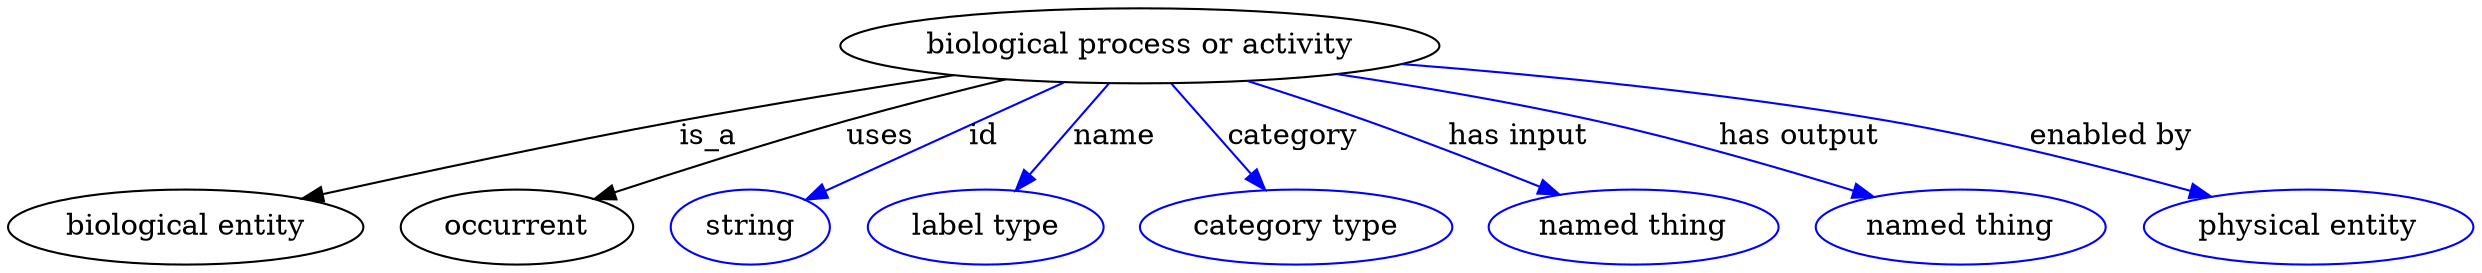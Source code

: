 digraph {
	graph [bb="0,0,965.64,123"];
	node [label="\N"];
	"biological process or activity"	 [height=0.5,
		label="biological process or activity",
		pos="446.24,105",
		width=3.1414];
	"biological entity"	 [height=0.5,
		pos="68.244,18",
		width=1.8957];
	"biological process or activity" -> "biological entity"	 [label=is_a,
		lp="277.24,61.5",
		pos="e,115.67,30.995 372.92,91.278 340.19,84.91 301.19,76.99 266.24,69 218.55,58.097 164.82,44.152 125.38,33.601"];
	occurrent	 [height=0.5,
		pos="198.24,18",
		width=1.2277];
	"biological process or activity" -> occurrent	 [label=uses,
		lp="344.24,61.5",
		pos="e,230,30.681 393.54,89.053 374.18,83.014 352.14,75.921 332.24,69 300.84,58.074 265.72,44.663 239.31,34.336"];
	id	 [color=blue,
		height=0.5,
		label=string,
		pos="291.24,18",
		width=0.84854];
	"biological process or activity" -> id	 [color=blue,
		label=id,
		lp="383.74,61.5",
		pos="e,313.66,30.579 415.25,87.603 388.38,72.522 349.68,50.797 322.68,35.644",
		style=solid];
	name	 [color=blue,
		height=0.5,
		label="label type",
		pos="385.24,18",
		width=1.2638];
	"biological process or activity" -> name	 [color=blue,
		label=name,
		lp="435.74,61.5",
		pos="e,397.45,35.41 433.6,86.974 424.82,74.444 412.98,57.56 403.22,43.633",
		style=solid];
	category	 [color=blue,
		height=0.5,
		label="category type",
		pos="507.24,18",
		width=1.6249];
	"biological process or activity" -> category	 [color=blue,
		label=category,
		lp="504.74,61.5",
		pos="e,494.83,35.706 458.88,86.974 467.61,74.526 479.35,57.782 489.08,43.909",
		style=solid];
	"has input"	 [color=blue,
		height=0.5,
		label="named thing",
		pos="639.24,18",
		width=1.5346];
	"biological process or activity" -> "has input"	 [color=blue,
		label="has input",
		lp="590.24,61.5",
		pos="e,608.52,33.127 487.54,88.189 501.77,82.27 517.76,75.477 532.24,69 554.62,58.99 579.35,47.252 599.38,37.562",
		style=solid];
	"has output"	 [color=blue,
		height=0.5,
		label="named thing",
		pos="767.24,18",
		width=1.5346];
	"biological process or activity" -> "has output"	 [color=blue,
		label="has output",
		lp="693.74,61.5",
		pos="e,731.45,31.763 521.68,91.46 552.18,85.426 587.59,77.708 619.24,69 654.2,59.381 692.92,45.936 721.99,35.265",
		style=solid];
	"enabled by"	 [color=blue,
		height=0.5,
		label="physical entity",
		pos="903.24,18",
		width=1.7332];
	"biological process or activity" -> "enabled by"	 [color=blue,
		label="enabled by",
		lp="816.24,61.5",
		pos="e,862.2,31.759 544.69,96.057 598.63,90.227 666.49,81.374 726.24,69 769.47,60.049 817.53,45.925 852.66,34.808",
		style=solid];
}
